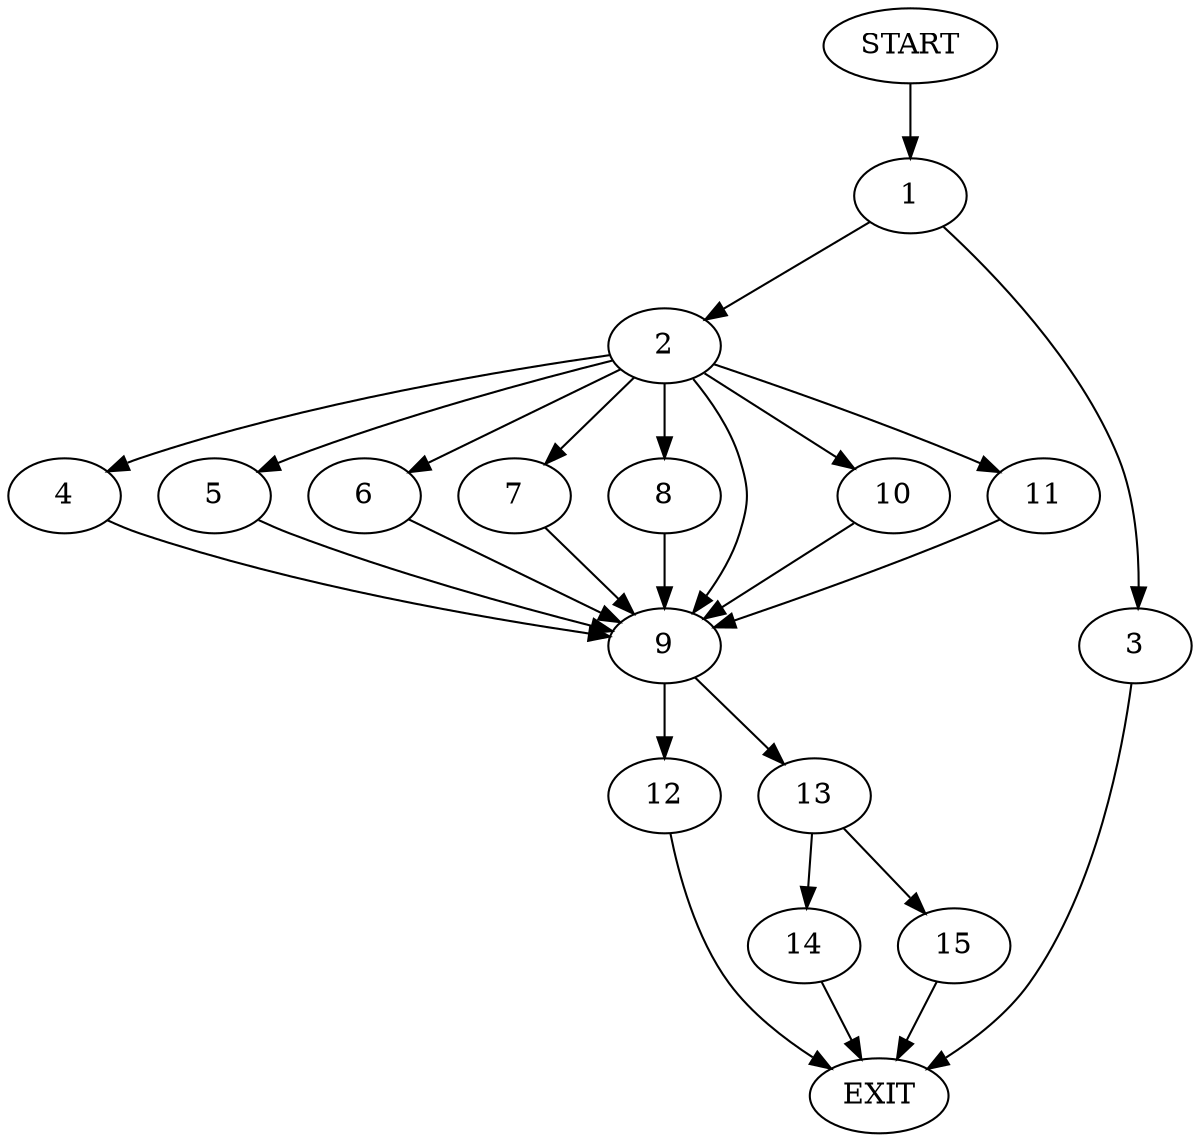 digraph {
0 [label="START"]
16 [label="EXIT"]
0 -> 1
1 -> 2
1 -> 3
3 -> 16
2 -> 4
2 -> 5
2 -> 6
2 -> 7
2 -> 8
2 -> 9
2 -> 10
2 -> 11
9 -> 12
9 -> 13
11 -> 9
4 -> 9
6 -> 9
7 -> 9
8 -> 9
10 -> 9
5 -> 9
13 -> 14
13 -> 15
12 -> 16
15 -> 16
14 -> 16
}
